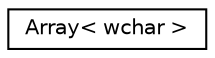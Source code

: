 digraph "Graphical Class Hierarchy"
{
 // LATEX_PDF_SIZE
  edge [fontname="Helvetica",fontsize="10",labelfontname="Helvetica",labelfontsize="10"];
  node [fontname="Helvetica",fontsize="10",shape=record];
  rankdir="LR";
  Node0 [label="Array\< wchar \>",height=0.2,width=0.4,color="black", fillcolor="white", style="filled",URL="$classArray.html",tooltip=" "];
}
